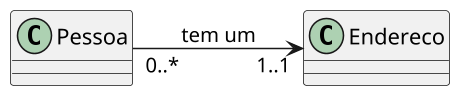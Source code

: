 @startuml

skinparam defaultFontName Hasklig
skinparam dpi 150

left to right direction 

Pessoa "0..*" --> "1..1" Endereco : tem um

@enduml